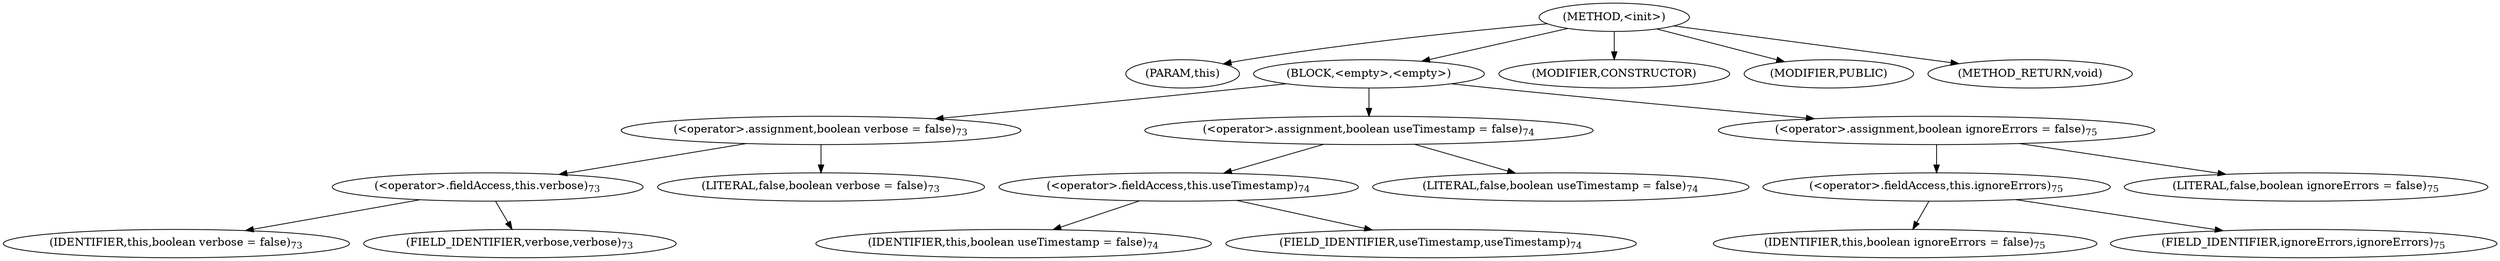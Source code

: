 digraph "&lt;init&gt;" {  
"523" [label = <(METHOD,&lt;init&gt;)> ]
"524" [label = <(PARAM,this)> ]
"525" [label = <(BLOCK,&lt;empty&gt;,&lt;empty&gt;)> ]
"526" [label = <(&lt;operator&gt;.assignment,boolean verbose = false)<SUB>73</SUB>> ]
"527" [label = <(&lt;operator&gt;.fieldAccess,this.verbose)<SUB>73</SUB>> ]
"528" [label = <(IDENTIFIER,this,boolean verbose = false)<SUB>73</SUB>> ]
"529" [label = <(FIELD_IDENTIFIER,verbose,verbose)<SUB>73</SUB>> ]
"530" [label = <(LITERAL,false,boolean verbose = false)<SUB>73</SUB>> ]
"531" [label = <(&lt;operator&gt;.assignment,boolean useTimestamp = false)<SUB>74</SUB>> ]
"532" [label = <(&lt;operator&gt;.fieldAccess,this.useTimestamp)<SUB>74</SUB>> ]
"533" [label = <(IDENTIFIER,this,boolean useTimestamp = false)<SUB>74</SUB>> ]
"534" [label = <(FIELD_IDENTIFIER,useTimestamp,useTimestamp)<SUB>74</SUB>> ]
"535" [label = <(LITERAL,false,boolean useTimestamp = false)<SUB>74</SUB>> ]
"536" [label = <(&lt;operator&gt;.assignment,boolean ignoreErrors = false)<SUB>75</SUB>> ]
"537" [label = <(&lt;operator&gt;.fieldAccess,this.ignoreErrors)<SUB>75</SUB>> ]
"538" [label = <(IDENTIFIER,this,boolean ignoreErrors = false)<SUB>75</SUB>> ]
"539" [label = <(FIELD_IDENTIFIER,ignoreErrors,ignoreErrors)<SUB>75</SUB>> ]
"540" [label = <(LITERAL,false,boolean ignoreErrors = false)<SUB>75</SUB>> ]
"541" [label = <(MODIFIER,CONSTRUCTOR)> ]
"542" [label = <(MODIFIER,PUBLIC)> ]
"543" [label = <(METHOD_RETURN,void)> ]
  "523" -> "524" 
  "523" -> "525" 
  "523" -> "541" 
  "523" -> "542" 
  "523" -> "543" 
  "525" -> "526" 
  "525" -> "531" 
  "525" -> "536" 
  "526" -> "527" 
  "526" -> "530" 
  "527" -> "528" 
  "527" -> "529" 
  "531" -> "532" 
  "531" -> "535" 
  "532" -> "533" 
  "532" -> "534" 
  "536" -> "537" 
  "536" -> "540" 
  "537" -> "538" 
  "537" -> "539" 
}
